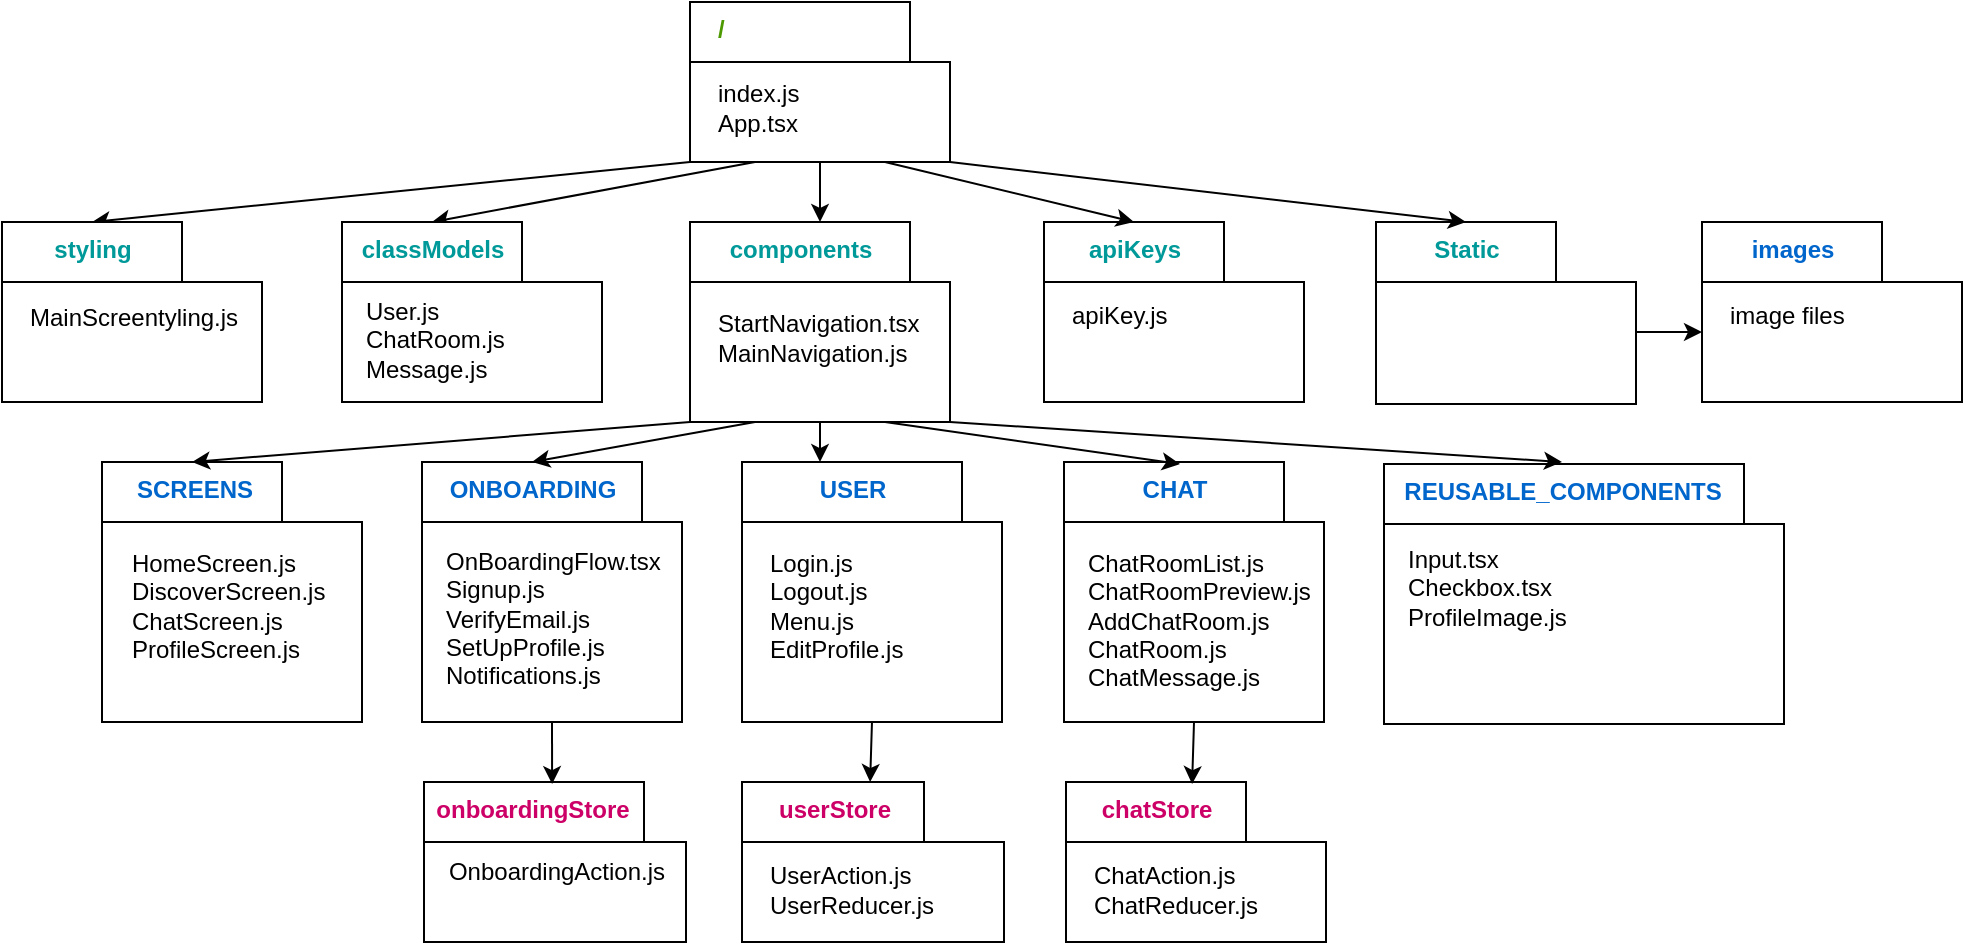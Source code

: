 <mxfile>
    <diagram id="fMlMAeOBc2YUClSuJ9ZV" name="Page-1">
        <mxGraphModel dx="1216" dy="780" grid="1" gridSize="10" guides="1" tooltips="1" connect="1" arrows="0" fold="1" page="1" pageScale="1" pageWidth="827" pageHeight="1169" math="0" shadow="0">
            <root>
                <mxCell id="0"/>
                <mxCell id="1" parent="0"/>
                <mxCell id="42" value="" style="shape=folder;fontStyle=1;spacingTop=10;tabWidth=91;tabHeight=30;tabPosition=left;html=1;strokeColor=#000000;" parent="1" vertex="1">
                    <mxGeometry x="380" y="440" width="131" height="80" as="geometry"/>
                </mxCell>
                <mxCell id="6" value="" style="group;strokeColor=none;" parent="1" vertex="1" connectable="0">
                    <mxGeometry x="60" y="280" width="130" height="160" as="geometry"/>
                </mxCell>
                <mxCell id="3" value="" style="shape=folder;fontStyle=1;spacingTop=10;tabWidth=90;tabHeight=30;tabPosition=left;html=1;strokeColor=#000000;" parent="6" vertex="1">
                    <mxGeometry width="130" height="130" as="geometry"/>
                </mxCell>
                <mxCell id="5" value="&lt;b&gt;&lt;font color=&quot;#0066cc&quot;&gt;SCREENS&lt;/font&gt;&lt;/b&gt;" style="text;html=1;resizable=0;autosize=1;align=center;verticalAlign=middle;points=[];fillColor=none;strokeColor=none;rounded=0;" parent="6" vertex="1">
                    <mxGeometry x="10.998" y="4.002" width="70" height="20" as="geometry"/>
                </mxCell>
                <mxCell id="60" value="&lt;br&gt;HomeScreen.js&lt;br&gt;DiscoverScreen.js&lt;br&gt;ChatScreen.js&lt;br&gt;ProfileScreen.js" style="text;html=1;resizable=0;autosize=1;align=left;verticalAlign=middle;points=[];fillColor=none;strokeColor=none;rounded=0;" parent="6" vertex="1">
                    <mxGeometry x="13" y="25" width="110" height="80" as="geometry"/>
                </mxCell>
                <mxCell id="32" value="" style="group;strokeColor=none;" parent="1" vertex="1" connectable="0">
                    <mxGeometry x="212" y="280" width="138" height="160" as="geometry"/>
                </mxCell>
                <mxCell id="33" value="" style="shape=folder;fontStyle=1;spacingTop=10;tabWidth=110;tabHeight=30;tabPosition=left;html=1;strokeColor=#000000;" parent="32" vertex="1">
                    <mxGeometry x="8" width="130" height="130" as="geometry"/>
                </mxCell>
                <mxCell id="34" value="&lt;b&gt;&lt;font color=&quot;#0066cc&quot;&gt;ONBOARDING&lt;/font&gt;&lt;/b&gt;" style="text;html=1;resizable=0;autosize=1;align=center;verticalAlign=middle;points=[];fillColor=none;strokeColor=none;rounded=0;" parent="32" vertex="1">
                    <mxGeometry x="12.998" y="4.002" width="100" height="20" as="geometry"/>
                </mxCell>
                <mxCell id="59" value="&lt;br&gt;OnBoardingFlow.tsx&lt;br&gt;Signup.js&lt;br&gt;VerifyEmail.js&lt;br&gt;SetUpProfile.js&lt;br&gt;Notifications.js" style="text;html=1;resizable=0;autosize=1;align=left;verticalAlign=middle;points=[];fillColor=none;strokeColor=none;rounded=0;" parent="32" vertex="1">
                    <mxGeometry x="18" y="26" width="120" height="90" as="geometry"/>
                </mxCell>
                <mxCell id="35" value="" style="group;strokeColor=none;" parent="1" vertex="1" connectable="0">
                    <mxGeometry x="349" y="170" width="140" height="280" as="geometry"/>
                </mxCell>
                <mxCell id="36" value="" style="shape=folder;fontStyle=1;spacingTop=10;tabWidth=110;tabHeight=30;tabPosition=left;html=1;strokeColor=#000000;" parent="35" vertex="1">
                    <mxGeometry x="31" y="110" width="130" height="130" as="geometry"/>
                </mxCell>
                <mxCell id="37" value="&lt;b&gt;&lt;font color=&quot;#0066cc&quot;&gt;USER&lt;/font&gt;&lt;/b&gt;" style="text;html=1;resizable=0;autosize=1;align=center;verticalAlign=middle;points=[];fillColor=none;strokeColor=none;rounded=0;" parent="35" vertex="1">
                    <mxGeometry x="60.998" y="114.002" width="50" height="20" as="geometry"/>
                </mxCell>
                <mxCell id="40" value="&lt;br&gt;Login.js&lt;br&gt;Logout.js&lt;br&gt;Menu.js&lt;br&gt;EditProfile.js" style="text;html=1;resizable=0;autosize=1;align=left;verticalAlign=middle;points=[];fillColor=none;strokeColor=none;rounded=0;" parent="35" vertex="1">
                    <mxGeometry x="43" y="135" width="80" height="80" as="geometry"/>
                </mxCell>
                <mxCell id="72" style="edgeStyle=none;html=1;exitX=0.5;exitY=1;exitDx=0;exitDy=0;exitPerimeter=0;entryX=0.18;entryY=-0.2;entryDx=0;entryDy=0;entryPerimeter=0;strokeColor=#000000;" parent="35" source="64" target="37" edge="1">
                    <mxGeometry relative="1" as="geometry"/>
                </mxCell>
                <mxCell id="64" value="" style="shape=folder;fontStyle=1;spacingTop=10;tabWidth=110;tabHeight=30;tabPosition=left;html=1;strokeColor=#000000;" parent="35" vertex="1">
                    <mxGeometry x="5" y="-10" width="130" height="100" as="geometry"/>
                </mxCell>
                <mxCell id="65" value="&lt;b&gt;&lt;font color=&quot;#009999&quot;&gt;components&lt;/font&gt;&lt;/b&gt;" style="text;html=1;resizable=0;autosize=1;align=center;verticalAlign=middle;points=[];fillColor=none;strokeColor=none;rounded=0;" parent="35" vertex="1">
                    <mxGeometry x="14.998" y="-5.998" width="90" height="20" as="geometry"/>
                </mxCell>
                <mxCell id="66" value="StartNavigation.tsx&lt;br&gt;MainNavigation.js" style="text;html=1;resizable=0;autosize=1;align=left;verticalAlign=middle;points=[];fillColor=none;strokeColor=none;rounded=0;" parent="35" vertex="1">
                    <mxGeometry x="17" y="33" width="120" height="30" as="geometry"/>
                </mxCell>
                <mxCell id="45" value="" style="group;strokeColor=none;" parent="1" vertex="1" connectable="0">
                    <mxGeometry x="510" y="170" width="161" height="270" as="geometry"/>
                </mxCell>
                <mxCell id="46" value="" style="shape=folder;fontStyle=1;spacingTop=10;tabWidth=110;tabHeight=30;tabPosition=left;html=1;strokeColor=#000000;" parent="45" vertex="1">
                    <mxGeometry x="31" y="110" width="130" height="130" as="geometry"/>
                </mxCell>
                <mxCell id="47" value="&lt;b&gt;&lt;font color=&quot;#0066cc&quot;&gt;CHAT&lt;/font&gt;&lt;/b&gt;" style="text;html=1;resizable=0;autosize=1;align=center;verticalAlign=middle;points=[];fillColor=none;strokeColor=none;rounded=0;" parent="45" vertex="1">
                    <mxGeometry x="60.998" y="114.002" width="50" height="20" as="geometry"/>
                </mxCell>
                <mxCell id="58" value="&lt;br&gt;&lt;br&gt;ChatRoomList.js&lt;br&gt;ChatRoomPreview.js&lt;br&gt;AddChatRoom.js&lt;br&gt;ChatRoom.js&lt;br&gt;ChatMessage.js" style="text;html=1;resizable=0;autosize=1;align=left;verticalAlign=middle;points=[];fillColor=none;strokeColor=none;rounded=0;" parent="45" vertex="1">
                    <mxGeometry x="41" y="125" width="130" height="100" as="geometry"/>
                </mxCell>
                <mxCell id="83" value="" style="shape=folder;fontStyle=1;spacingTop=10;tabWidth=90;tabHeight=30;tabPosition=left;html=1;strokeColor=#000000;" vertex="1" parent="45">
                    <mxGeometry x="21" y="-10" width="130" height="90" as="geometry"/>
                </mxCell>
                <mxCell id="84" value="&lt;b&gt;&lt;font color=&quot;#009999&quot;&gt;apiKeys&lt;/font&gt;&lt;/b&gt;" style="text;html=1;resizable=0;autosize=1;align=center;verticalAlign=middle;points=[];fillColor=none;strokeColor=none;rounded=0;" vertex="1" parent="45">
                    <mxGeometry x="35.998" y="-5.998" width="60" height="20" as="geometry"/>
                </mxCell>
                <mxCell id="85" value="apiKey.js" style="text;html=1;resizable=0;autosize=1;align=left;verticalAlign=middle;points=[];fillColor=none;strokeColor=none;rounded=0;" vertex="1" parent="45">
                    <mxGeometry x="33" y="27" width="60" height="20" as="geometry"/>
                </mxCell>
                <mxCell id="49" value="" style="shape=folder;fontStyle=1;spacingTop=10;tabWidth=90;tabHeight=30;tabPosition=left;html=1;strokeColor=#000000;" parent="1" vertex="1">
                    <mxGeometry x="542" y="440" width="130" height="80" as="geometry"/>
                </mxCell>
                <mxCell id="50" value="&lt;b&gt;&lt;font color=&quot;#cc0066&quot;&gt;chatStore&lt;/font&gt;&lt;/b&gt;" style="text;html=1;resizable=0;autosize=1;align=center;verticalAlign=middle;points=[];fillColor=none;strokeColor=none;rounded=0;" parent="1" vertex="1">
                    <mxGeometry x="551.998" y="444.002" width="70" height="20" as="geometry"/>
                </mxCell>
                <mxCell id="43" value="&lt;b&gt;&lt;font color=&quot;#cc0066&quot;&gt;userStore&lt;/font&gt;&lt;/b&gt;" style="text;html=1;resizable=0;autosize=1;align=center;verticalAlign=middle;points=[];fillColor=none;strokeColor=none;rounded=0;" parent="1" vertex="1">
                    <mxGeometry x="390.998" y="444.002" width="70" height="20" as="geometry"/>
                </mxCell>
                <mxCell id="52" value="&lt;span style=&quot;font-weight: normal&quot;&gt;OnboardingAction.js&lt;/span&gt;" style="shape=folder;fontStyle=1;spacingTop=10;tabWidth=110;tabHeight=30;tabPosition=left;html=1;strokeColor=#000000;" parent="1" vertex="1">
                    <mxGeometry x="221" y="440" width="131" height="80" as="geometry"/>
                </mxCell>
                <mxCell id="53" value="&lt;b&gt;&lt;font color=&quot;#cc0066&quot;&gt;onboardingStore&lt;/font&gt;&lt;/b&gt;" style="text;html=1;resizable=0;autosize=1;align=center;verticalAlign=middle;points=[];fillColor=none;strokeColor=none;rounded=0;" parent="1" vertex="1">
                    <mxGeometry x="219.998" y="444.002" width="110" height="20" as="geometry"/>
                </mxCell>
                <mxCell id="54" value="" style="group;strokeColor=none;" parent="1" vertex="1" connectable="0">
                    <mxGeometry x="650" y="171" width="224.998" height="280" as="geometry"/>
                </mxCell>
                <mxCell id="55" value="" style="shape=folder;fontStyle=1;spacingTop=10;tabWidth=180;tabHeight=30;tabPosition=left;html=1;strokeColor=#000000;" parent="54" vertex="1">
                    <mxGeometry x="51" y="110" width="200" height="130" as="geometry"/>
                </mxCell>
                <mxCell id="56" value="&lt;b&gt;&lt;font color=&quot;#0066cc&quot;&gt;REUSABLE_COMPONENTS&lt;/font&gt;&lt;/b&gt;" style="text;html=1;resizable=0;autosize=1;align=center;verticalAlign=middle;points=[];fillColor=none;strokeColor=none;rounded=0;" parent="54" vertex="1">
                    <mxGeometry x="54.998" y="114.002" width="170" height="20" as="geometry"/>
                </mxCell>
                <mxCell id="57" value="Input.tsx&lt;br&gt;Checkbox.tsx&lt;br&gt;ProfileImage.js" style="text;html=1;resizable=0;autosize=1;align=left;verticalAlign=middle;points=[];fillColor=none;strokeColor=none;rounded=0;" parent="54" vertex="1">
                    <mxGeometry x="61" y="147" width="90" height="50" as="geometry"/>
                </mxCell>
                <mxCell id="89" value="" style="shape=folder;fontStyle=1;spacingTop=10;tabWidth=90;tabHeight=30;tabPosition=left;html=1;strokeColor=#000000;" vertex="1" parent="54">
                    <mxGeometry x="47" y="-11" width="130" height="91" as="geometry"/>
                </mxCell>
                <mxCell id="90" value="&lt;b&gt;&lt;font color=&quot;#009999&quot;&gt;Static&lt;/font&gt;&lt;/b&gt;" style="text;html=1;resizable=0;autosize=1;align=center;verticalAlign=middle;points=[];fillColor=none;strokeColor=none;rounded=0;" vertex="1" parent="54">
                    <mxGeometry x="66.998" y="-6.998" width="50" height="20" as="geometry"/>
                </mxCell>
                <mxCell id="61" value="&lt;br&gt;UserAction.js&lt;br&gt;UserReducer.js" style="text;html=1;resizable=0;autosize=1;align=left;verticalAlign=middle;points=[];fillColor=none;strokeColor=none;rounded=0;" parent="1" vertex="1">
                    <mxGeometry x="392" y="462" width="100" height="50" as="geometry"/>
                </mxCell>
                <mxCell id="62" value="&lt;br&gt;ChatAction.js&lt;br&gt;ChatReducer.js" style="text;html=1;resizable=0;autosize=1;align=left;verticalAlign=middle;points=[];fillColor=none;strokeColor=none;rounded=0;" parent="1" vertex="1">
                    <mxGeometry x="554" y="462" width="100" height="50" as="geometry"/>
                </mxCell>
                <mxCell id="71" value="" style="endArrow=classic;html=1;exitX=0.5;exitY=1;exitDx=0;exitDy=0;exitPerimeter=0;strokeColor=#000000;" parent="1" source="68" edge="1">
                    <mxGeometry width="50" height="50" relative="1" as="geometry">
                        <mxPoint x="620" y="330" as="sourcePoint"/>
                        <mxPoint x="419" y="160" as="targetPoint"/>
                    </mxGeometry>
                </mxCell>
                <mxCell id="73" style="edgeStyle=none;html=1;exitX=0.25;exitY=1;exitDx=0;exitDy=0;exitPerimeter=0;entryX=0;entryY=0;entryDx=55;entryDy=0;entryPerimeter=0;strokeColor=#000000;" parent="1" source="64" target="33" edge="1">
                    <mxGeometry relative="1" as="geometry"/>
                </mxCell>
                <mxCell id="74" style="edgeStyle=none;html=1;exitX=0;exitY=0;exitDx=0;exitDy=100;exitPerimeter=0;entryX=0;entryY=0;entryDx=45;entryDy=0;entryPerimeter=0;strokeColor=#000000;" parent="1" source="64" target="3" edge="1">
                    <mxGeometry relative="1" as="geometry"/>
                </mxCell>
                <mxCell id="75" style="edgeStyle=none;html=1;exitX=0.75;exitY=1;exitDx=0;exitDy=0;exitPerimeter=0;entryX=0.56;entryY=-0.15;entryDx=0;entryDy=0;entryPerimeter=0;strokeColor=#000000;" parent="1" source="64" target="47" edge="1">
                    <mxGeometry relative="1" as="geometry"/>
                </mxCell>
                <mxCell id="76" style="edgeStyle=none;html=1;exitX=0;exitY=0;exitDx=130;exitDy=100;exitPerimeter=0;strokeColor=#000000;" parent="1" source="64" edge="1">
                    <mxGeometry relative="1" as="geometry">
                        <mxPoint x="790" y="280" as="targetPoint"/>
                    </mxGeometry>
                </mxCell>
                <mxCell id="77" style="edgeStyle=none;html=1;exitX=0.5;exitY=1;exitDx=0;exitDy=0;exitPerimeter=0;entryX=0.489;entryY=0.013;entryDx=0;entryDy=0;entryPerimeter=0;strokeColor=#000000;" parent="1" source="33" target="52" edge="1">
                    <mxGeometry relative="1" as="geometry"/>
                </mxCell>
                <mxCell id="78" style="edgeStyle=none;html=1;exitX=0.5;exitY=1;exitDx=0;exitDy=0;exitPerimeter=0;entryX=0.489;entryY=0;entryDx=0;entryDy=0;entryPerimeter=0;strokeColor=#000000;" parent="1" source="36" target="42" edge="1">
                    <mxGeometry relative="1" as="geometry"/>
                </mxCell>
                <mxCell id="79" style="edgeStyle=none;html=1;exitX=0.5;exitY=1;exitDx=0;exitDy=0;exitPerimeter=0;entryX=0.485;entryY=0.013;entryDx=0;entryDy=0;entryPerimeter=0;strokeColor=#000000;" parent="1" source="46" target="49" edge="1">
                    <mxGeometry relative="1" as="geometry"/>
                </mxCell>
                <mxCell id="99" style="edgeStyle=none;html=1;exitX=0.75;exitY=1;exitDx=0;exitDy=0;exitPerimeter=0;entryX=0;entryY=0;entryDx=45;entryDy=0;entryPerimeter=0;strokeColor=#000000;" edge="1" parent="1" source="68" target="83">
                    <mxGeometry relative="1" as="geometry"/>
                </mxCell>
                <mxCell id="102" style="edgeStyle=none;html=1;exitX=0.25;exitY=1;exitDx=0;exitDy=0;exitPerimeter=0;entryX=0;entryY=0;entryDx=45;entryDy=0;entryPerimeter=0;strokeColor=#000000;" edge="1" parent="1" source="68" target="86">
                    <mxGeometry relative="1" as="geometry"/>
                </mxCell>
                <mxCell id="103" style="edgeStyle=none;html=1;exitX=0;exitY=0;exitDx=0;exitDy=80;exitPerimeter=0;entryX=0;entryY=0;entryDx=45;entryDy=0;entryPerimeter=0;strokeColor=#000000;" edge="1" parent="1" source="68" target="95">
                    <mxGeometry relative="1" as="geometry"/>
                </mxCell>
                <mxCell id="104" style="edgeStyle=none;html=1;exitX=0;exitY=0;exitDx=130;exitDy=80;exitPerimeter=0;entryX=0;entryY=0;entryDx=45;entryDy=0;entryPerimeter=0;strokeColor=#000000;" edge="1" parent="1" source="68" target="89">
                    <mxGeometry relative="1" as="geometry"/>
                </mxCell>
                <mxCell id="68" value="" style="shape=folder;fontStyle=1;spacingTop=10;tabWidth=110;tabHeight=30;tabPosition=left;html=1;strokeColor=#000000;" parent="1" vertex="1">
                    <mxGeometry x="354" y="50" width="130" height="80" as="geometry"/>
                </mxCell>
                <mxCell id="69" value="&lt;b&gt;&lt;font color=&quot;#4d9900&quot;&gt;/&lt;/font&gt;&lt;/b&gt;" style="text;html=1;resizable=0;autosize=1;align=left;verticalAlign=middle;points=[];fillColor=none;strokeColor=none;rounded=0;" parent="1" vertex="1">
                    <mxGeometry x="365.998" y="54.002" width="20" height="20" as="geometry"/>
                </mxCell>
                <mxCell id="70" value="index.js&lt;br&gt;App.tsx" style="text;html=1;resizable=0;autosize=1;align=left;verticalAlign=middle;points=[];fillColor=none;strokeColor=none;rounded=0;" parent="1" vertex="1">
                    <mxGeometry x="366" y="88" width="60" height="30" as="geometry"/>
                </mxCell>
                <mxCell id="86" value="" style="shape=folder;fontStyle=1;spacingTop=10;tabWidth=90;tabHeight=30;tabPosition=left;html=1;strokeColor=#000000;" vertex="1" parent="1">
                    <mxGeometry x="180" y="160" width="130" height="90" as="geometry"/>
                </mxCell>
                <mxCell id="87" value="&lt;b&gt;&lt;font color=&quot;#009999&quot;&gt;classModels&lt;/font&gt;&lt;/b&gt;" style="text;html=1;resizable=0;autosize=1;align=center;verticalAlign=middle;points=[];fillColor=none;strokeColor=none;rounded=0;" vertex="1" parent="1">
                    <mxGeometry x="179.998" y="164.002" width="90" height="20" as="geometry"/>
                </mxCell>
                <mxCell id="88" value="User.js&lt;br&gt;ChatRoom.js&lt;br&gt;Message.js" style="text;html=1;resizable=0;autosize=1;align=left;verticalAlign=middle;points=[];fillColor=none;strokeColor=none;rounded=0;" vertex="1" parent="1">
                    <mxGeometry x="190" y="194" width="80" height="50" as="geometry"/>
                </mxCell>
                <mxCell id="92" value="" style="shape=folder;fontStyle=1;spacingTop=10;tabWidth=90;tabHeight=30;tabPosition=left;html=1;strokeColor=#000000;" vertex="1" parent="1">
                    <mxGeometry x="860" y="160" width="130" height="90" as="geometry"/>
                </mxCell>
                <mxCell id="93" value="&lt;b&gt;&lt;font color=&quot;#0066cc&quot;&gt;images&lt;/font&gt;&lt;/b&gt;" style="text;html=1;resizable=0;autosize=1;align=center;verticalAlign=middle;points=[];fillColor=none;strokeColor=none;rounded=0;" vertex="1" parent="1">
                    <mxGeometry x="874.998" y="164.002" width="60" height="20" as="geometry"/>
                </mxCell>
                <mxCell id="94" value="image files" style="text;html=1;resizable=0;autosize=1;align=left;verticalAlign=middle;points=[];fillColor=none;strokeColor=none;rounded=0;" vertex="1" parent="1">
                    <mxGeometry x="872" y="197" width="70" height="20" as="geometry"/>
                </mxCell>
                <mxCell id="95" value="" style="shape=folder;fontStyle=1;spacingTop=10;tabWidth=90;tabHeight=30;tabPosition=left;html=1;strokeColor=#000000;" vertex="1" parent="1">
                    <mxGeometry x="10" y="160" width="130" height="90" as="geometry"/>
                </mxCell>
                <mxCell id="96" value="&lt;b&gt;&lt;font color=&quot;#009999&quot;&gt;styling&lt;/font&gt;&lt;/b&gt;" style="text;html=1;resizable=0;autosize=1;align=center;verticalAlign=middle;points=[];fillColor=none;strokeColor=none;rounded=0;" vertex="1" parent="1">
                    <mxGeometry x="29.998" y="164.002" width="50" height="20" as="geometry"/>
                </mxCell>
                <mxCell id="97" value="MainScreentyling.js" style="text;html=1;resizable=0;autosize=1;align=left;verticalAlign=middle;points=[];fillColor=none;strokeColor=none;rounded=0;" vertex="1" parent="1">
                    <mxGeometry x="22" y="198" width="120" height="20" as="geometry"/>
                </mxCell>
                <mxCell id="98" style="edgeStyle=none;html=1;exitX=0;exitY=0;exitDx=130;exitDy=55;exitPerimeter=0;entryX=0;entryY=0;entryDx=0;entryDy=55;entryPerimeter=0;strokeColor=#000000;" edge="1" parent="1" source="89" target="92">
                    <mxGeometry relative="1" as="geometry"/>
                </mxCell>
            </root>
        </mxGraphModel>
    </diagram>
</mxfile>